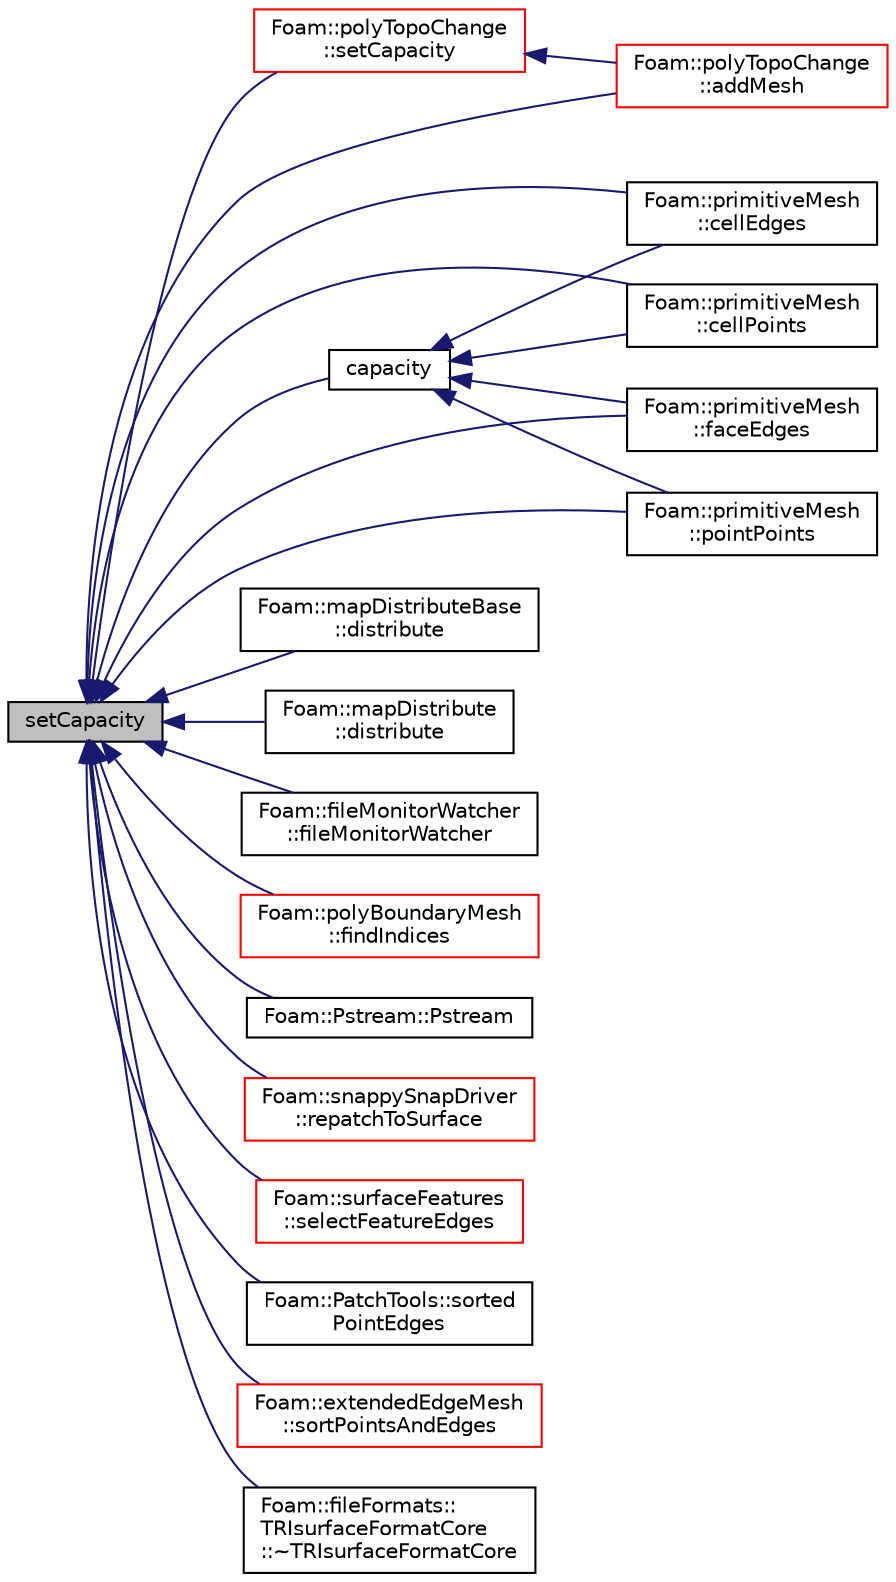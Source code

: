 digraph "setCapacity"
{
  bgcolor="transparent";
  edge [fontname="Helvetica",fontsize="10",labelfontname="Helvetica",labelfontsize="10"];
  node [fontname="Helvetica",fontsize="10",shape=record];
  rankdir="LR";
  Node1 [label="setCapacity",height=0.2,width=0.4,color="black", fillcolor="grey75", style="filled", fontcolor="black"];
  Node1 -> Node2 [dir="back",color="midnightblue",fontsize="10",style="solid",fontname="Helvetica"];
  Node2 [label="Foam::polyTopoChange\l::addMesh",height=0.2,width=0.4,color="red",URL="$a01983.html#a1f97630a2e6369203b99c1d1d1c3cff3",tooltip="Add all points/faces/cells of mesh. Additional offset for patch. "];
  Node1 -> Node3 [dir="back",color="midnightblue",fontsize="10",style="solid",fontname="Helvetica"];
  Node3 [label="capacity",height=0.2,width=0.4,color="black",URL="$a00615.html#ae1423bc22aed311d9d6a1f64edd40428",tooltip="Size of the underlying storage. "];
  Node3 -> Node4 [dir="back",color="midnightblue",fontsize="10",style="solid",fontname="Helvetica"];
  Node4 [label="Foam::primitiveMesh\l::cellEdges",height=0.2,width=0.4,color="black",URL="$a02020.html#af08ccddb4a0b80a5b2e502d26bfdbdd4",tooltip="cellEdges using cells, pointFaces, edges, pointEdges "];
  Node3 -> Node5 [dir="back",color="midnightblue",fontsize="10",style="solid",fontname="Helvetica"];
  Node5 [label="Foam::primitiveMesh\l::cellPoints",height=0.2,width=0.4,color="black",URL="$a02020.html#af264a09d74268cfc631c57cc5ad8d9d7",tooltip="cellPoints using cells "];
  Node3 -> Node6 [dir="back",color="midnightblue",fontsize="10",style="solid",fontname="Helvetica"];
  Node6 [label="Foam::primitiveMesh\l::faceEdges",height=0.2,width=0.4,color="black",URL="$a02020.html#aa0016d7a00b21cea6deffbe6af37691e",tooltip="faceEdges using pointFaces, edges, pointEdges "];
  Node3 -> Node7 [dir="back",color="midnightblue",fontsize="10",style="solid",fontname="Helvetica"];
  Node7 [label="Foam::primitiveMesh\l::pointPoints",height=0.2,width=0.4,color="black",URL="$a02020.html#ac3f0c1679c9eb8936219eb389c891e77",tooltip="pointPoints using edges, pointEdges "];
  Node1 -> Node4 [dir="back",color="midnightblue",fontsize="10",style="solid",fontname="Helvetica"];
  Node1 -> Node5 [dir="back",color="midnightblue",fontsize="10",style="solid",fontname="Helvetica"];
  Node1 -> Node8 [dir="back",color="midnightblue",fontsize="10",style="solid",fontname="Helvetica"];
  Node8 [label="Foam::mapDistributeBase\l::distribute",height=0.2,width=0.4,color="black",URL="$a01439.html#a16fcb3d10a53880d01df4a9958640c8d",tooltip="Distribute data using default commsType. "];
  Node1 -> Node9 [dir="back",color="midnightblue",fontsize="10",style="solid",fontname="Helvetica"];
  Node9 [label="Foam::mapDistribute\l::distribute",height=0.2,width=0.4,color="black",URL="$a01438.html#af32e6a570b953bc59cf4186f65f998ca",tooltip="Distribute data using default commsType. "];
  Node1 -> Node6 [dir="back",color="midnightblue",fontsize="10",style="solid",fontname="Helvetica"];
  Node1 -> Node10 [dir="back",color="midnightblue",fontsize="10",style="solid",fontname="Helvetica"];
  Node10 [label="Foam::fileMonitorWatcher\l::fileMonitorWatcher",height=0.2,width=0.4,color="black",URL="$a00792.html#a18d7181a4c61ca76508010cad4eae123",tooltip="Initialise inotify. "];
  Node1 -> Node11 [dir="back",color="midnightblue",fontsize="10",style="solid",fontname="Helvetica"];
  Node11 [label="Foam::polyBoundaryMesh\l::findIndices",height=0.2,width=0.4,color="red",URL="$a01955.html#afa87df6a948b1b74671621c1154ae9c9",tooltip="Return patch indices for all matches. Optionally matches patchGroups. "];
  Node1 -> Node7 [dir="back",color="midnightblue",fontsize="10",style="solid",fontname="Helvetica"];
  Node1 -> Node12 [dir="back",color="midnightblue",fontsize="10",style="solid",fontname="Helvetica"];
  Node12 [label="Foam::Pstream::Pstream",height=0.2,width=0.4,color="black",URL="$a02068.html#a2b31c5d4673e1c7d7366b8b6bf47830d",tooltip="Construct given optional buffer size. "];
  Node1 -> Node13 [dir="back",color="midnightblue",fontsize="10",style="solid",fontname="Helvetica"];
  Node13 [label="Foam::snappySnapDriver\l::repatchToSurface",height=0.2,width=0.4,color="red",URL="$a02444.html#abf0c9c836463b6164ef331dce238b2fa",tooltip="Repatch faces according to surface nearest the face centre. "];
  Node1 -> Node14 [dir="back",color="midnightblue",fontsize="10",style="solid",fontname="Helvetica"];
  Node14 [label="Foam::surfaceFeatures\l::selectFeatureEdges",height=0.2,width=0.4,color="red",URL="$a02567.html#a64c6ffeea50313e7c5f4ab5a651d690d",tooltip="Helper function: select a subset of featureEdges_. "];
  Node1 -> Node15 [dir="back",color="midnightblue",fontsize="10",style="solid",fontname="Helvetica"];
  Node15 [label="Foam::polyTopoChange\l::setCapacity",height=0.2,width=0.4,color="red",URL="$a01983.html#a63533ab96a36c8fc3ca51bf8a0622e36",tooltip="Explicitly pre-size the dynamic storage for expected mesh. "];
  Node15 -> Node2 [dir="back",color="midnightblue",fontsize="10",style="solid",fontname="Helvetica"];
  Node1 -> Node16 [dir="back",color="midnightblue",fontsize="10",style="solid",fontname="Helvetica"];
  Node16 [label="Foam::PatchTools::sorted\lPointEdges",height=0.2,width=0.4,color="black",URL="$a01858.html#ade266c84d472629a66d2ec0f9c8f2ff9"];
  Node1 -> Node17 [dir="back",color="midnightblue",fontsize="10",style="solid",fontname="Helvetica"];
  Node17 [label="Foam::extendedEdgeMesh\l::sortPointsAndEdges",height=0.2,width=0.4,color="red",URL="$a00711.html#a35042787bb1f37f3e2695d3b48e313b0"];
  Node1 -> Node18 [dir="back",color="midnightblue",fontsize="10",style="solid",fontname="Helvetica"];
  Node18 [label="Foam::fileFormats::\lTRIsurfaceFormatCore\l::~TRIsurfaceFormatCore",height=0.2,width=0.4,color="black",URL="$a02778.html#a64bd067a14995862f35de33edc1a719d",tooltip="Destructor. "];
}
